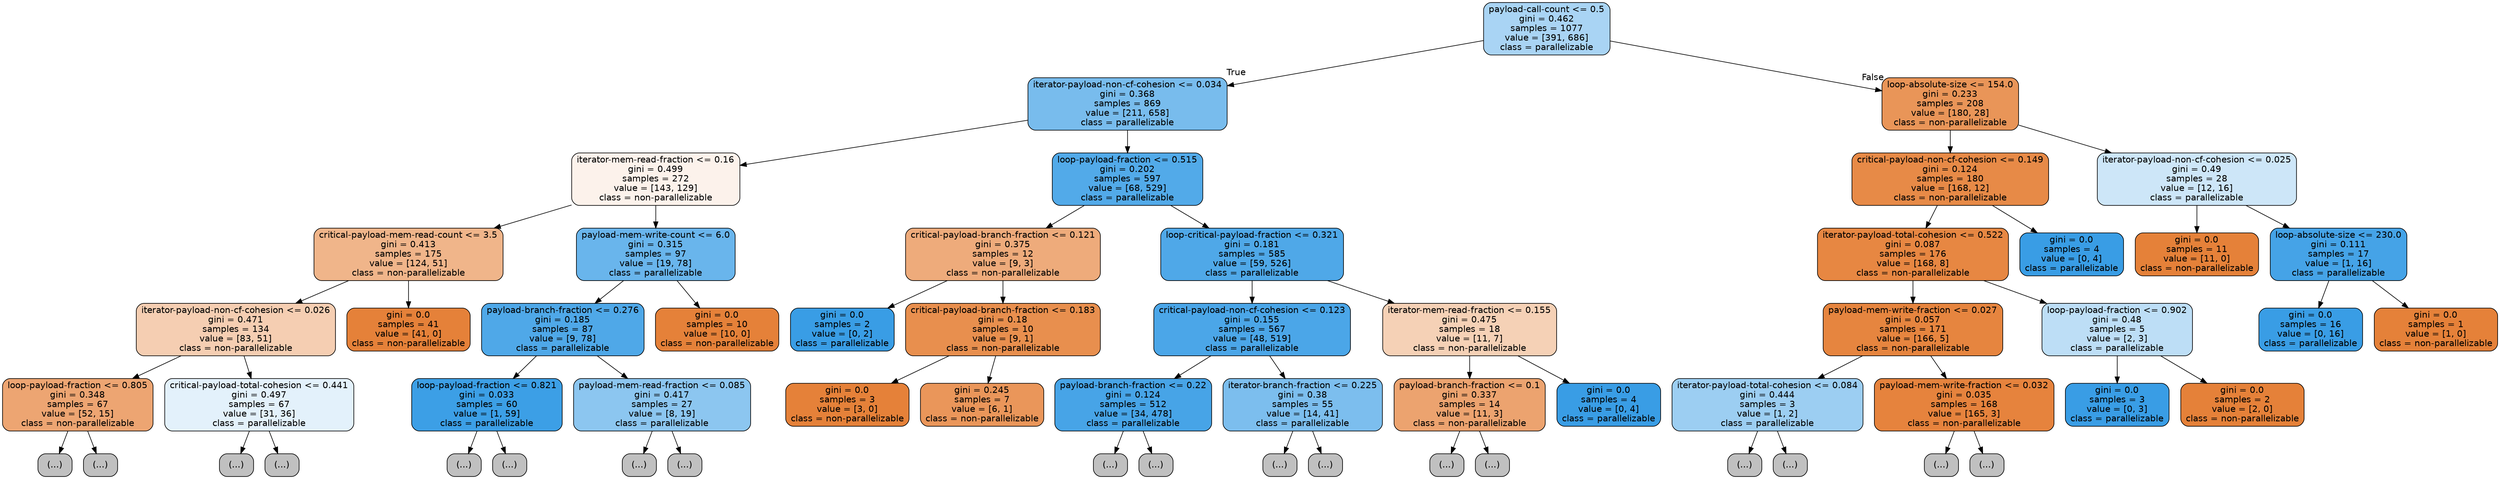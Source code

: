 digraph Tree {
node [shape=box, style="filled, rounded", color="black", fontname=helvetica] ;
edge [fontname=helvetica] ;
0 [label="payload-call-count <= 0.5\ngini = 0.462\nsamples = 1077\nvalue = [391, 686]\nclass = parallelizable", fillcolor="#399de56e"] ;
1 [label="iterator-payload-non-cf-cohesion <= 0.034\ngini = 0.368\nsamples = 869\nvalue = [211, 658]\nclass = parallelizable", fillcolor="#399de5ad"] ;
0 -> 1 [labeldistance=2.5, labelangle=45, headlabel="True"] ;
2 [label="iterator-mem-read-fraction <= 0.16\ngini = 0.499\nsamples = 272\nvalue = [143, 129]\nclass = non-parallelizable", fillcolor="#e5813919"] ;
1 -> 2 ;
3 [label="critical-payload-mem-read-count <= 3.5\ngini = 0.413\nsamples = 175\nvalue = [124, 51]\nclass = non-parallelizable", fillcolor="#e5813996"] ;
2 -> 3 ;
4 [label="iterator-payload-non-cf-cohesion <= 0.026\ngini = 0.471\nsamples = 134\nvalue = [83, 51]\nclass = non-parallelizable", fillcolor="#e5813962"] ;
3 -> 4 ;
5 [label="loop-payload-fraction <= 0.805\ngini = 0.348\nsamples = 67\nvalue = [52, 15]\nclass = non-parallelizable", fillcolor="#e58139b5"] ;
4 -> 5 ;
6 [label="(...)", fillcolor="#C0C0C0"] ;
5 -> 6 ;
9 [label="(...)", fillcolor="#C0C0C0"] ;
5 -> 9 ;
22 [label="critical-payload-total-cohesion <= 0.441\ngini = 0.497\nsamples = 67\nvalue = [31, 36]\nclass = parallelizable", fillcolor="#399de523"] ;
4 -> 22 ;
23 [label="(...)", fillcolor="#C0C0C0"] ;
22 -> 23 ;
40 [label="(...)", fillcolor="#C0C0C0"] ;
22 -> 40 ;
45 [label="gini = 0.0\nsamples = 41\nvalue = [41, 0]\nclass = non-parallelizable", fillcolor="#e58139ff"] ;
3 -> 45 ;
46 [label="payload-mem-write-count <= 6.0\ngini = 0.315\nsamples = 97\nvalue = [19, 78]\nclass = parallelizable", fillcolor="#399de5c1"] ;
2 -> 46 ;
47 [label="payload-branch-fraction <= 0.276\ngini = 0.185\nsamples = 87\nvalue = [9, 78]\nclass = parallelizable", fillcolor="#399de5e2"] ;
46 -> 47 ;
48 [label="loop-payload-fraction <= 0.821\ngini = 0.033\nsamples = 60\nvalue = [1, 59]\nclass = parallelizable", fillcolor="#399de5fb"] ;
47 -> 48 ;
49 [label="(...)", fillcolor="#C0C0C0"] ;
48 -> 49 ;
52 [label="(...)", fillcolor="#C0C0C0"] ;
48 -> 52 ;
53 [label="payload-mem-read-fraction <= 0.085\ngini = 0.417\nsamples = 27\nvalue = [8, 19]\nclass = parallelizable", fillcolor="#399de594"] ;
47 -> 53 ;
54 [label="(...)", fillcolor="#C0C0C0"] ;
53 -> 54 ;
63 [label="(...)", fillcolor="#C0C0C0"] ;
53 -> 63 ;
68 [label="gini = 0.0\nsamples = 10\nvalue = [10, 0]\nclass = non-parallelizable", fillcolor="#e58139ff"] ;
46 -> 68 ;
69 [label="loop-payload-fraction <= 0.515\ngini = 0.202\nsamples = 597\nvalue = [68, 529]\nclass = parallelizable", fillcolor="#399de5de"] ;
1 -> 69 ;
70 [label="critical-payload-branch-fraction <= 0.121\ngini = 0.375\nsamples = 12\nvalue = [9, 3]\nclass = non-parallelizable", fillcolor="#e58139aa"] ;
69 -> 70 ;
71 [label="gini = 0.0\nsamples = 2\nvalue = [0, 2]\nclass = parallelizable", fillcolor="#399de5ff"] ;
70 -> 71 ;
72 [label="critical-payload-branch-fraction <= 0.183\ngini = 0.18\nsamples = 10\nvalue = [9, 1]\nclass = non-parallelizable", fillcolor="#e58139e3"] ;
70 -> 72 ;
73 [label="gini = 0.0\nsamples = 3\nvalue = [3, 0]\nclass = non-parallelizable", fillcolor="#e58139ff"] ;
72 -> 73 ;
74 [label="gini = 0.245\nsamples = 7\nvalue = [6, 1]\nclass = non-parallelizable", fillcolor="#e58139d4"] ;
72 -> 74 ;
75 [label="loop-critical-payload-fraction <= 0.321\ngini = 0.181\nsamples = 585\nvalue = [59, 526]\nclass = parallelizable", fillcolor="#399de5e2"] ;
69 -> 75 ;
76 [label="critical-payload-non-cf-cohesion <= 0.123\ngini = 0.155\nsamples = 567\nvalue = [48, 519]\nclass = parallelizable", fillcolor="#399de5e7"] ;
75 -> 76 ;
77 [label="payload-branch-fraction <= 0.22\ngini = 0.124\nsamples = 512\nvalue = [34, 478]\nclass = parallelizable", fillcolor="#399de5ed"] ;
76 -> 77 ;
78 [label="(...)", fillcolor="#C0C0C0"] ;
77 -> 78 ;
119 [label="(...)", fillcolor="#C0C0C0"] ;
77 -> 119 ;
134 [label="iterator-branch-fraction <= 0.225\ngini = 0.38\nsamples = 55\nvalue = [14, 41]\nclass = parallelizable", fillcolor="#399de5a8"] ;
76 -> 134 ;
135 [label="(...)", fillcolor="#C0C0C0"] ;
134 -> 135 ;
136 [label="(...)", fillcolor="#C0C0C0"] ;
134 -> 136 ;
153 [label="iterator-mem-read-fraction <= 0.155\ngini = 0.475\nsamples = 18\nvalue = [11, 7]\nclass = non-parallelizable", fillcolor="#e581395d"] ;
75 -> 153 ;
154 [label="payload-branch-fraction <= 0.1\ngini = 0.337\nsamples = 14\nvalue = [11, 3]\nclass = non-parallelizable", fillcolor="#e58139b9"] ;
153 -> 154 ;
155 [label="(...)", fillcolor="#C0C0C0"] ;
154 -> 155 ;
158 [label="(...)", fillcolor="#C0C0C0"] ;
154 -> 158 ;
159 [label="gini = 0.0\nsamples = 4\nvalue = [0, 4]\nclass = parallelizable", fillcolor="#399de5ff"] ;
153 -> 159 ;
160 [label="loop-absolute-size <= 154.0\ngini = 0.233\nsamples = 208\nvalue = [180, 28]\nclass = non-parallelizable", fillcolor="#e58139d7"] ;
0 -> 160 [labeldistance=2.5, labelangle=-45, headlabel="False"] ;
161 [label="critical-payload-non-cf-cohesion <= 0.149\ngini = 0.124\nsamples = 180\nvalue = [168, 12]\nclass = non-parallelizable", fillcolor="#e58139ed"] ;
160 -> 161 ;
162 [label="iterator-payload-total-cohesion <= 0.522\ngini = 0.087\nsamples = 176\nvalue = [168, 8]\nclass = non-parallelizable", fillcolor="#e58139f3"] ;
161 -> 162 ;
163 [label="payload-mem-write-fraction <= 0.027\ngini = 0.057\nsamples = 171\nvalue = [166, 5]\nclass = non-parallelizable", fillcolor="#e58139f7"] ;
162 -> 163 ;
164 [label="iterator-payload-total-cohesion <= 0.084\ngini = 0.444\nsamples = 3\nvalue = [1, 2]\nclass = parallelizable", fillcolor="#399de57f"] ;
163 -> 164 ;
165 [label="(...)", fillcolor="#C0C0C0"] ;
164 -> 165 ;
166 [label="(...)", fillcolor="#C0C0C0"] ;
164 -> 166 ;
167 [label="payload-mem-write-fraction <= 0.032\ngini = 0.035\nsamples = 168\nvalue = [165, 3]\nclass = non-parallelizable", fillcolor="#e58139fa"] ;
163 -> 167 ;
168 [label="(...)", fillcolor="#C0C0C0"] ;
167 -> 168 ;
171 [label="(...)", fillcolor="#C0C0C0"] ;
167 -> 171 ;
178 [label="loop-payload-fraction <= 0.902\ngini = 0.48\nsamples = 5\nvalue = [2, 3]\nclass = parallelizable", fillcolor="#399de555"] ;
162 -> 178 ;
179 [label="gini = 0.0\nsamples = 3\nvalue = [0, 3]\nclass = parallelizable", fillcolor="#399de5ff"] ;
178 -> 179 ;
180 [label="gini = 0.0\nsamples = 2\nvalue = [2, 0]\nclass = non-parallelizable", fillcolor="#e58139ff"] ;
178 -> 180 ;
181 [label="gini = 0.0\nsamples = 4\nvalue = [0, 4]\nclass = parallelizable", fillcolor="#399de5ff"] ;
161 -> 181 ;
182 [label="iterator-payload-non-cf-cohesion <= 0.025\ngini = 0.49\nsamples = 28\nvalue = [12, 16]\nclass = parallelizable", fillcolor="#399de540"] ;
160 -> 182 ;
183 [label="gini = 0.0\nsamples = 11\nvalue = [11, 0]\nclass = non-parallelizable", fillcolor="#e58139ff"] ;
182 -> 183 ;
184 [label="loop-absolute-size <= 230.0\ngini = 0.111\nsamples = 17\nvalue = [1, 16]\nclass = parallelizable", fillcolor="#399de5ef"] ;
182 -> 184 ;
185 [label="gini = 0.0\nsamples = 16\nvalue = [0, 16]\nclass = parallelizable", fillcolor="#399de5ff"] ;
184 -> 185 ;
186 [label="gini = 0.0\nsamples = 1\nvalue = [1, 0]\nclass = non-parallelizable", fillcolor="#e58139ff"] ;
184 -> 186 ;
}